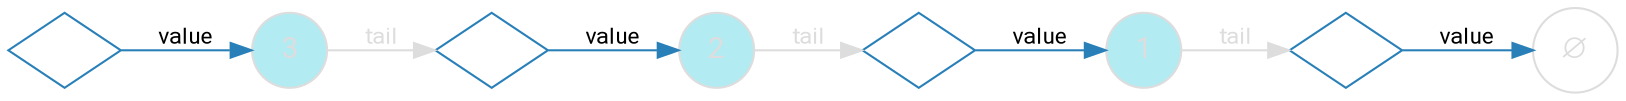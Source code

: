 digraph {
    bgcolor=transparent
    splines=false
    rankdir=LR

    // Default theme: enabled
    node[shape="circle" style="filled" color="#2980B9" fillcolor="#b2ebf2" fontcolor="#000000" fontname="Segoe UI,Roboto,Helvetica,Arial,sans-serif"]
    edge [color="#2980B9" fontcolor="#000000" fontname="Segoe UI,Roboto,Helvetica,Arial,sans-serif" fontsize=11]

    l1[shape=diamond label="" fillcolor="#ffffff"]
    l2[shape=diamond label="" fillcolor="#ffffff"]
    l3[shape=diamond label="" fillcolor="#ffffff"]
    l4[shape=diamond label="" fillcolor="#ffffff"]
    p1[label=3 color="#dddddd" fillcolor="#b2ebf2" fontcolor="#dddddd"]
    p2[label=2 color="#dddddd" fillcolor="#b2ebf2" fontcolor="#dddddd"]
    p3[label=1 color="#dddddd" fillcolor="#b2ebf2" fontcolor="#dddddd"]
    nil[shape=circle label="∅" fillcolor="#ffffff" color="#dddddd" fontcolor="#dddddd"]

    l1 -> p1[label=value]
    p1 -> l2[label=tail color="#dddddd" fontcolor="#dddddd"]
    l2 -> p2[label=value]
    p2 -> l3[label=tail color="#dddddd" fontcolor="#dddddd"]
    l3 -> p3[label=value]
    p3 -> l4[label=tail color="#dddddd" fontcolor="#dddddd"]
    l4 -> nil[label=value]
}

